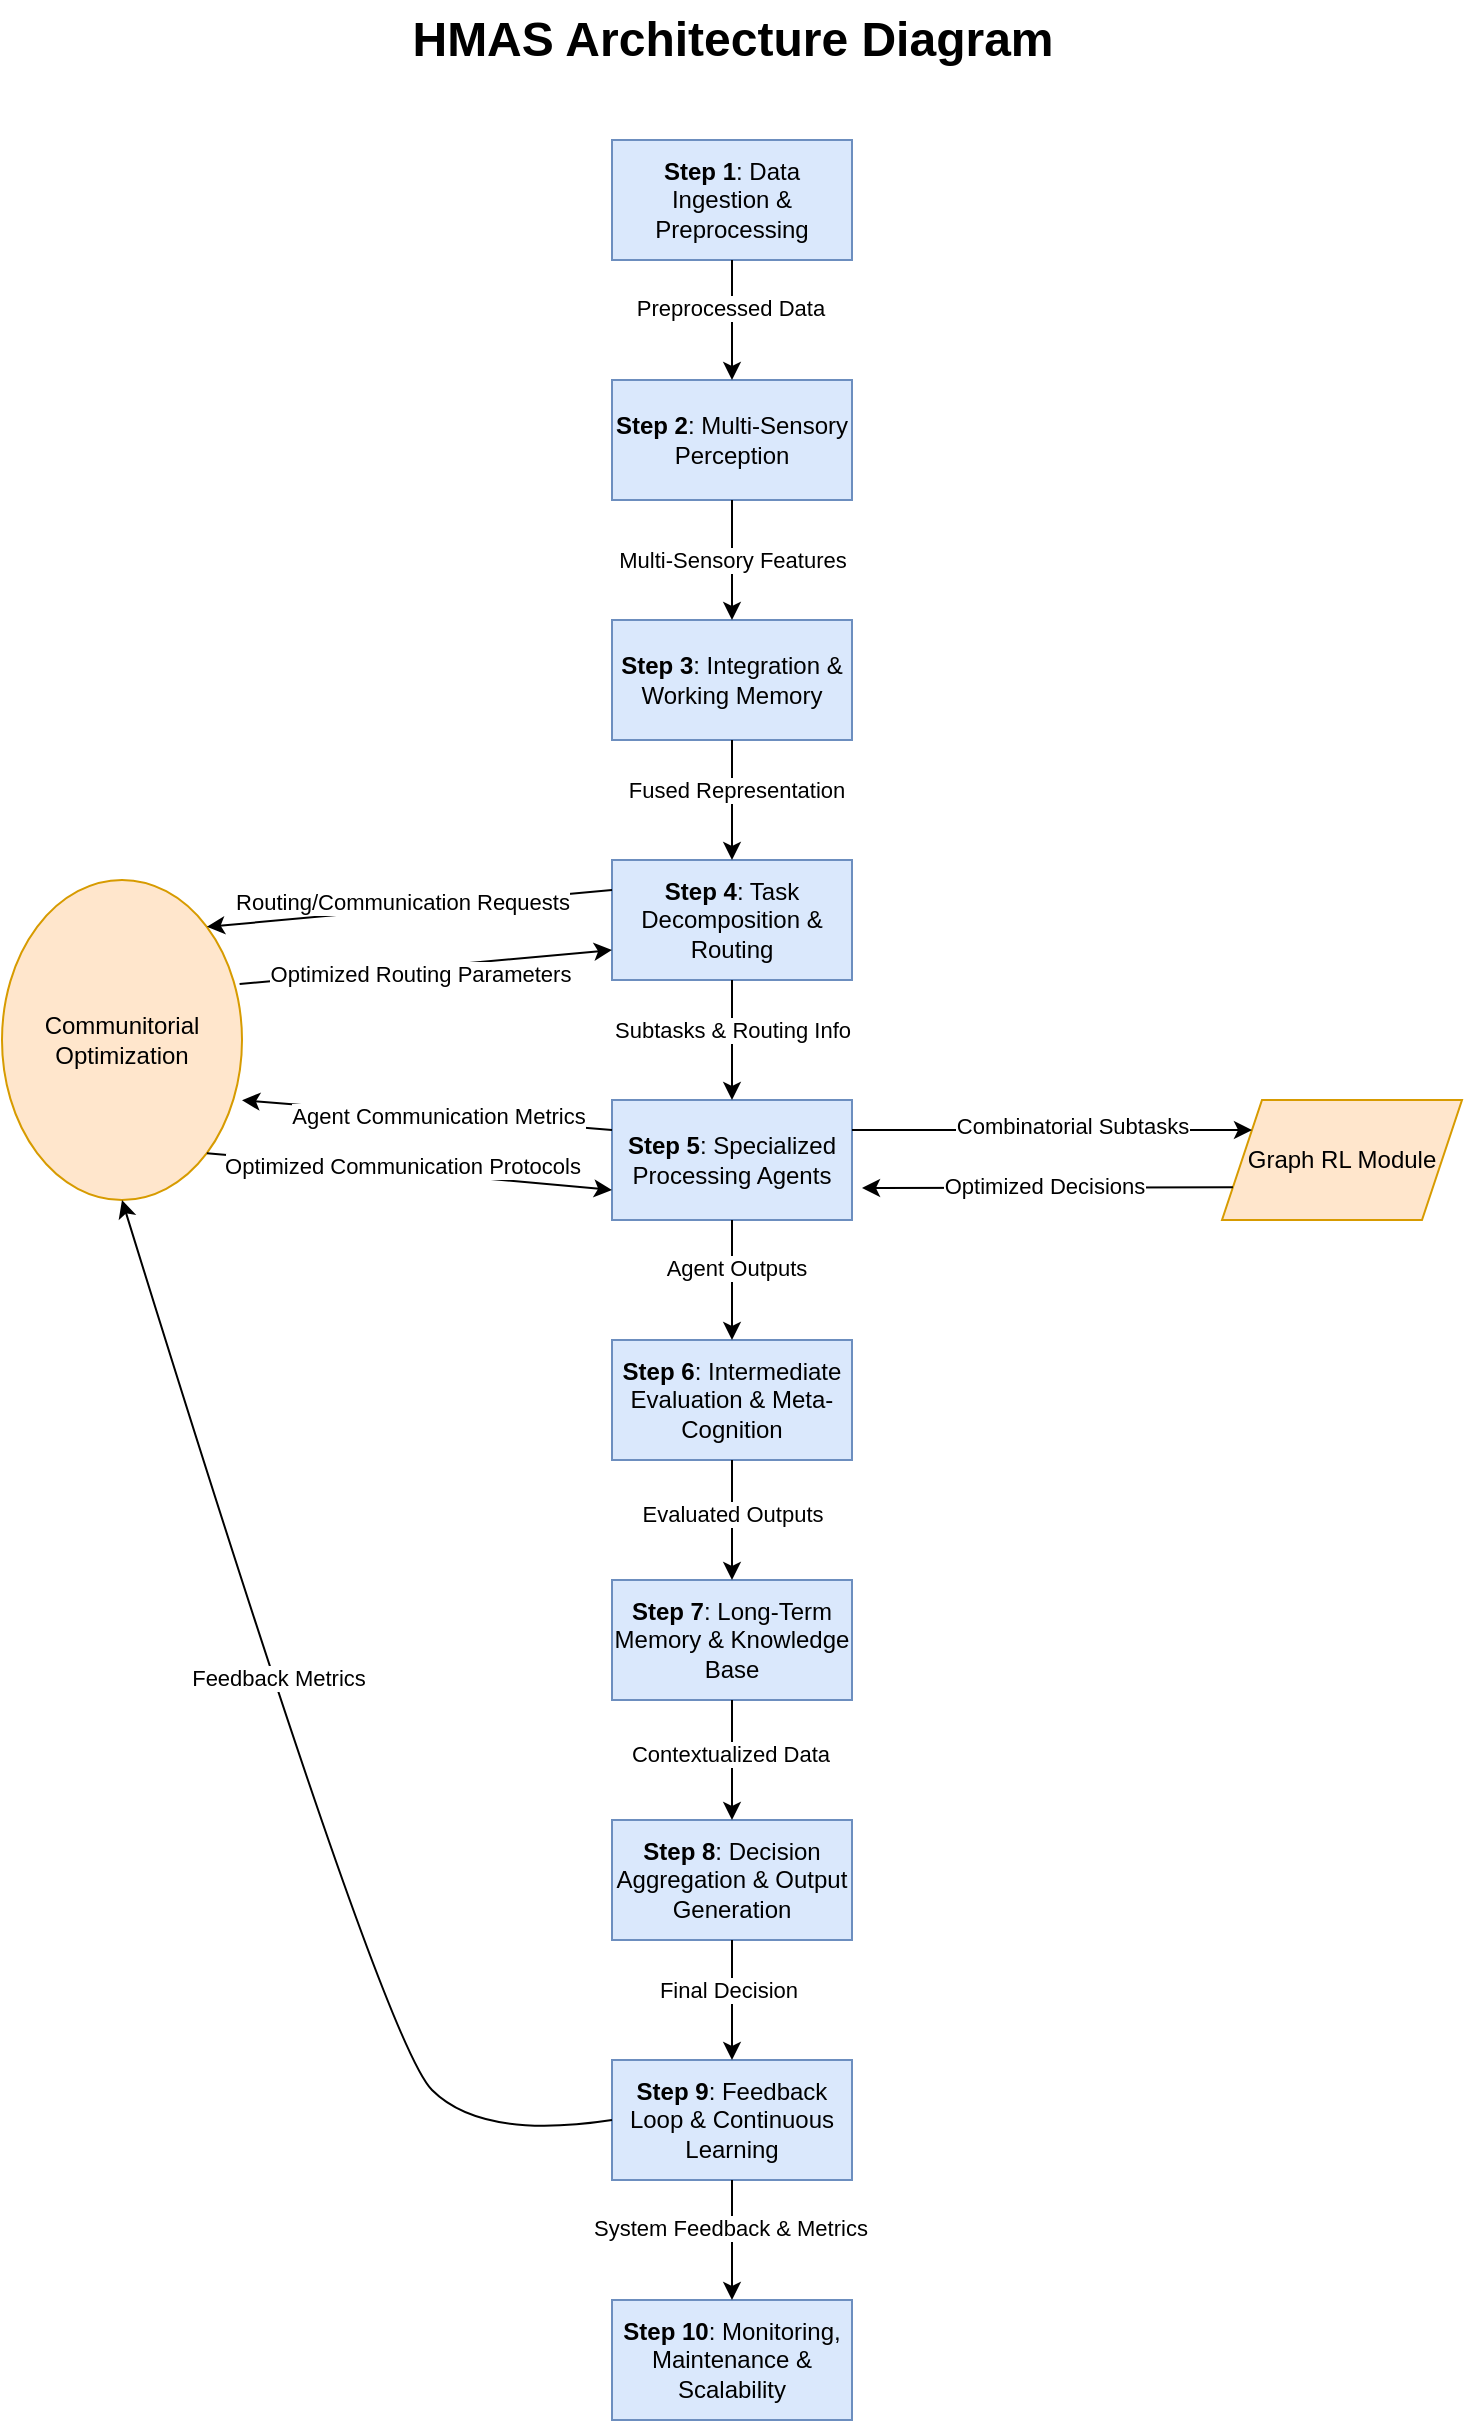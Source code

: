 <mxfile version="26.0.16">
  <diagram name="Page-1" id="xrQyVHr1ytASWisxXh-F">
    <mxGraphModel dx="2605" dy="1413" grid="1" gridSize="10" guides="1" tooltips="1" connect="1" arrows="1" fold="1" page="1" pageScale="1" pageWidth="1169" pageHeight="1654" math="0" shadow="0">
      <root>
        <mxCell id="0" />
        <mxCell id="1" parent="0" />
        <mxCell id="8wjY58HfIIRKGotfD0Fy-1" value="&lt;strong data-end=&quot;318&quot; data-start=&quot;308&quot;&gt;Step 1&lt;/strong&gt;: Data Ingestion &amp;amp; Preprocessing" style="rounded=0;whiteSpace=wrap;html=1;fillColor=#dae8fc;strokeColor=#6c8ebf;" vertex="1" parent="1">
          <mxGeometry x="524" y="80" width="120" height="60" as="geometry" />
        </mxCell>
        <mxCell id="8wjY58HfIIRKGotfD0Fy-2" value="&lt;strong data-end=&quot;370&quot; data-start=&quot;360&quot;&gt;Step 2&lt;/strong&gt;: Multi-Sensory Perception" style="rounded=0;whiteSpace=wrap;html=1;fillColor=#dae8fc;strokeColor=#6c8ebf;" vertex="1" parent="1">
          <mxGeometry x="524" y="200" width="120" height="60" as="geometry" />
        </mxCell>
        <mxCell id="8wjY58HfIIRKGotfD0Fy-3" value="&lt;strong data-end=&quot;416&quot; data-start=&quot;406&quot;&gt;Step 3&lt;/strong&gt;: Integration &amp;amp; Working Memory" style="rounded=0;whiteSpace=wrap;html=1;fillColor=#dae8fc;strokeColor=#6c8ebf;" vertex="1" parent="1">
          <mxGeometry x="524" y="320" width="120" height="60" as="geometry" />
        </mxCell>
        <mxCell id="8wjY58HfIIRKGotfD0Fy-4" value="&lt;strong data-end=&quot;466&quot; data-start=&quot;456&quot;&gt;Step 4&lt;/strong&gt;: Task Decomposition &amp;amp; Routing" style="rounded=0;whiteSpace=wrap;html=1;fillColor=#dae8fc;strokeColor=#6c8ebf;" vertex="1" parent="1">
          <mxGeometry x="524" y="440" width="120" height="60" as="geometry" />
        </mxCell>
        <mxCell id="8wjY58HfIIRKGotfD0Fy-5" value="&lt;strong data-end=&quot;516&quot; data-start=&quot;506&quot;&gt;Step 5&lt;/strong&gt;: Specialized Processing Agents" style="rounded=0;whiteSpace=wrap;html=1;fillColor=#dae8fc;strokeColor=#6c8ebf;" vertex="1" parent="1">
          <mxGeometry x="524" y="560" width="120" height="60" as="geometry" />
        </mxCell>
        <mxCell id="8wjY58HfIIRKGotfD0Fy-6" value="&lt;strong data-end=&quot;567&quot; data-start=&quot;557&quot;&gt;Step 6&lt;/strong&gt;: Intermediate Evaluation &amp;amp; Meta-Cognition" style="rounded=0;whiteSpace=wrap;html=1;fillColor=#dae8fc;strokeColor=#6c8ebf;" vertex="1" parent="1">
          <mxGeometry x="524" y="680" width="120" height="60" as="geometry" />
        </mxCell>
        <mxCell id="8wjY58HfIIRKGotfD0Fy-7" value="&lt;strong data-end=&quot;629&quot; data-start=&quot;619&quot;&gt;Step 7&lt;/strong&gt;: Long-Term Memory &amp;amp; Knowledge Base" style="rounded=0;whiteSpace=wrap;html=1;fillColor=#dae8fc;strokeColor=#6c8ebf;" vertex="1" parent="1">
          <mxGeometry x="524" y="800" width="120" height="60" as="geometry" />
        </mxCell>
        <mxCell id="8wjY58HfIIRKGotfD0Fy-8" value="&lt;strong data-end=&quot;684&quot; data-start=&quot;674&quot;&gt;Step 8&lt;/strong&gt;: Decision Aggregation &amp;amp; Output Generation" style="rounded=0;whiteSpace=wrap;html=1;fillColor=#dae8fc;strokeColor=#6c8ebf;" vertex="1" parent="1">
          <mxGeometry x="524" y="920" width="120" height="60" as="geometry" />
        </mxCell>
        <mxCell id="8wjY58HfIIRKGotfD0Fy-9" value="&lt;strong data-end=&quot;746&quot; data-start=&quot;736&quot;&gt;Step 9&lt;/strong&gt;: Feedback Loop &amp;amp; Continuous Learning" style="rounded=0;whiteSpace=wrap;html=1;fillColor=#dae8fc;strokeColor=#6c8ebf;" vertex="1" parent="1">
          <mxGeometry x="524" y="1040" width="120" height="60" as="geometry" />
        </mxCell>
        <mxCell id="8wjY58HfIIRKGotfD0Fy-10" value="&lt;strong data-end=&quot;804&quot; data-start=&quot;793&quot;&gt;Step 10&lt;/strong&gt;: Monitoring, Maintenance &amp;amp; Scalability" style="rounded=0;whiteSpace=wrap;html=1;fillColor=#dae8fc;strokeColor=#6c8ebf;" vertex="1" parent="1">
          <mxGeometry x="524" y="1160" width="120" height="60" as="geometry" />
        </mxCell>
        <mxCell id="8wjY58HfIIRKGotfD0Fy-17" value="Communitorial Optimization" style="ellipse;whiteSpace=wrap;html=1;fillColor=#ffe6cc;strokeColor=#d79b00;" vertex="1" parent="1">
          <mxGeometry x="219" y="450" width="120" height="160" as="geometry" />
        </mxCell>
        <mxCell id="8wjY58HfIIRKGotfD0Fy-18" value="Graph RL Module" style="shape=parallelogram;perimeter=parallelogramPerimeter;whiteSpace=wrap;html=1;fixedSize=1;fillColor=#ffe6cc;strokeColor=#d79b00;" vertex="1" parent="1">
          <mxGeometry x="829" y="560" width="120" height="60" as="geometry" />
        </mxCell>
        <mxCell id="8wjY58HfIIRKGotfD0Fy-19" value="" style="endArrow=classic;html=1;rounded=0;entryX=0.5;entryY=0;entryDx=0;entryDy=0;" edge="1" parent="1" source="8wjY58HfIIRKGotfD0Fy-1" target="8wjY58HfIIRKGotfD0Fy-2">
          <mxGeometry width="50" height="50" relative="1" as="geometry">
            <mxPoint x="884" y="350" as="sourcePoint" />
            <mxPoint x="704" y="290" as="targetPoint" />
            <Array as="points" />
          </mxGeometry>
        </mxCell>
        <mxCell id="8wjY58HfIIRKGotfD0Fy-40" value="Preprocessed Data" style="edgeLabel;html=1;align=center;verticalAlign=middle;resizable=0;points=[];" vertex="1" connectable="0" parent="8wjY58HfIIRKGotfD0Fy-19">
          <mxGeometry x="-0.223" y="-1" relative="1" as="geometry">
            <mxPoint as="offset" />
          </mxGeometry>
        </mxCell>
        <mxCell id="8wjY58HfIIRKGotfD0Fy-20" value="" style="endArrow=classic;html=1;rounded=0;entryX=0.5;entryY=0;entryDx=0;entryDy=0;" edge="1" parent="1" source="8wjY58HfIIRKGotfD0Fy-2" target="8wjY58HfIIRKGotfD0Fy-3">
          <mxGeometry width="50" height="50" relative="1" as="geometry">
            <mxPoint x="784" y="330" as="sourcePoint" />
            <mxPoint x="844" y="280" as="targetPoint" />
          </mxGeometry>
        </mxCell>
        <mxCell id="8wjY58HfIIRKGotfD0Fy-41" value="Multi-Sensory Features" style="edgeLabel;html=1;align=center;verticalAlign=middle;resizable=0;points=[];" vertex="1" connectable="0" parent="8wjY58HfIIRKGotfD0Fy-20">
          <mxGeometry x="-0.018" relative="1" as="geometry">
            <mxPoint as="offset" />
          </mxGeometry>
        </mxCell>
        <mxCell id="8wjY58HfIIRKGotfD0Fy-22" value="" style="endArrow=classic;html=1;rounded=0;" edge="1" parent="1" source="8wjY58HfIIRKGotfD0Fy-3" target="8wjY58HfIIRKGotfD0Fy-4">
          <mxGeometry width="50" height="50" relative="1" as="geometry">
            <mxPoint x="964" y="330" as="sourcePoint" />
            <mxPoint x="1024" y="280" as="targetPoint" />
          </mxGeometry>
        </mxCell>
        <mxCell id="8wjY58HfIIRKGotfD0Fy-42" value="Fused Representation" style="edgeLabel;html=1;align=center;verticalAlign=middle;resizable=0;points=[];" vertex="1" connectable="0" parent="8wjY58HfIIRKGotfD0Fy-22">
          <mxGeometry x="-0.172" y="2" relative="1" as="geometry">
            <mxPoint as="offset" />
          </mxGeometry>
        </mxCell>
        <mxCell id="8wjY58HfIIRKGotfD0Fy-23" value="" style="endArrow=classic;html=1;rounded=0;exitX=0.5;exitY=1;exitDx=0;exitDy=0;entryX=0.5;entryY=0;entryDx=0;entryDy=0;" edge="1" parent="1" source="8wjY58HfIIRKGotfD0Fy-4" target="8wjY58HfIIRKGotfD0Fy-5">
          <mxGeometry width="50" height="50" relative="1" as="geometry">
            <mxPoint x="1124" y="310" as="sourcePoint" />
            <mxPoint x="1174" y="260" as="targetPoint" />
          </mxGeometry>
        </mxCell>
        <mxCell id="8wjY58HfIIRKGotfD0Fy-43" value="Subtasks &amp;amp; Routing Info" style="edgeLabel;html=1;align=center;verticalAlign=middle;resizable=0;points=[];" vertex="1" connectable="0" parent="8wjY58HfIIRKGotfD0Fy-23">
          <mxGeometry x="-0.172" relative="1" as="geometry">
            <mxPoint as="offset" />
          </mxGeometry>
        </mxCell>
        <mxCell id="8wjY58HfIIRKGotfD0Fy-35" value="" style="endArrow=classic;html=1;rounded=0;exitX=0.5;exitY=1;exitDx=0;exitDy=0;entryX=0.5;entryY=0;entryDx=0;entryDy=0;" edge="1" parent="1" source="8wjY58HfIIRKGotfD0Fy-5" target="8wjY58HfIIRKGotfD0Fy-6">
          <mxGeometry width="50" height="50" relative="1" as="geometry">
            <mxPoint x="574" y="580" as="sourcePoint" />
            <mxPoint x="624" y="530" as="targetPoint" />
          </mxGeometry>
        </mxCell>
        <mxCell id="8wjY58HfIIRKGotfD0Fy-44" value="Agent Outputs" style="edgeLabel;html=1;align=center;verticalAlign=middle;resizable=0;points=[];" vertex="1" connectable="0" parent="8wjY58HfIIRKGotfD0Fy-35">
          <mxGeometry x="-0.223" y="2" relative="1" as="geometry">
            <mxPoint as="offset" />
          </mxGeometry>
        </mxCell>
        <mxCell id="8wjY58HfIIRKGotfD0Fy-36" value="" style="endArrow=classic;html=1;rounded=0;exitX=0.5;exitY=1;exitDx=0;exitDy=0;entryX=0.5;entryY=0;entryDx=0;entryDy=0;" edge="1" parent="1" source="8wjY58HfIIRKGotfD0Fy-6" target="8wjY58HfIIRKGotfD0Fy-7">
          <mxGeometry width="50" height="50" relative="1" as="geometry">
            <mxPoint x="354" y="630" as="sourcePoint" />
            <mxPoint x="404" y="580" as="targetPoint" />
          </mxGeometry>
        </mxCell>
        <mxCell id="8wjY58HfIIRKGotfD0Fy-45" value="Evaluated Outputs" style="edgeLabel;html=1;align=center;verticalAlign=middle;resizable=0;points=[];" vertex="1" connectable="0" parent="8wjY58HfIIRKGotfD0Fy-36">
          <mxGeometry x="-0.12" relative="1" as="geometry">
            <mxPoint as="offset" />
          </mxGeometry>
        </mxCell>
        <mxCell id="8wjY58HfIIRKGotfD0Fy-37" value="" style="endArrow=classic;html=1;rounded=0;exitX=0.5;exitY=1;exitDx=0;exitDy=0;entryX=0.5;entryY=0;entryDx=0;entryDy=0;" edge="1" parent="1" source="8wjY58HfIIRKGotfD0Fy-7" target="8wjY58HfIIRKGotfD0Fy-8">
          <mxGeometry width="50" height="50" relative="1" as="geometry">
            <mxPoint x="414" y="750" as="sourcePoint" />
            <mxPoint x="464" y="700" as="targetPoint" />
          </mxGeometry>
        </mxCell>
        <mxCell id="8wjY58HfIIRKGotfD0Fy-46" value="Contextualized Data" style="edgeLabel;html=1;align=center;verticalAlign=middle;resizable=0;points=[];" vertex="1" connectable="0" parent="8wjY58HfIIRKGotfD0Fy-37">
          <mxGeometry x="-0.109" y="-1" relative="1" as="geometry">
            <mxPoint as="offset" />
          </mxGeometry>
        </mxCell>
        <mxCell id="8wjY58HfIIRKGotfD0Fy-38" value="" style="endArrow=classic;html=1;rounded=0;exitX=0.5;exitY=1;exitDx=0;exitDy=0;entryX=0.5;entryY=0;entryDx=0;entryDy=0;" edge="1" parent="1" source="8wjY58HfIIRKGotfD0Fy-8" target="8wjY58HfIIRKGotfD0Fy-9">
          <mxGeometry width="50" height="50" relative="1" as="geometry">
            <mxPoint x="454" y="860" as="sourcePoint" />
            <mxPoint x="504" y="810" as="targetPoint" />
          </mxGeometry>
        </mxCell>
        <mxCell id="8wjY58HfIIRKGotfD0Fy-47" value="Final Decision" style="edgeLabel;html=1;align=center;verticalAlign=middle;resizable=0;points=[];" vertex="1" connectable="0" parent="8wjY58HfIIRKGotfD0Fy-38">
          <mxGeometry x="-0.189" y="-2" relative="1" as="geometry">
            <mxPoint as="offset" />
          </mxGeometry>
        </mxCell>
        <mxCell id="8wjY58HfIIRKGotfD0Fy-39" value="" style="endArrow=classic;html=1;rounded=0;exitX=0.5;exitY=1;exitDx=0;exitDy=0;entryX=0.5;entryY=0;entryDx=0;entryDy=0;" edge="1" parent="1" source="8wjY58HfIIRKGotfD0Fy-9" target="8wjY58HfIIRKGotfD0Fy-10">
          <mxGeometry width="50" height="50" relative="1" as="geometry">
            <mxPoint x="444" y="920" as="sourcePoint" />
            <mxPoint x="494" y="870" as="targetPoint" />
          </mxGeometry>
        </mxCell>
        <mxCell id="8wjY58HfIIRKGotfD0Fy-48" value="System Feedback &amp;amp; Metrics" style="edgeLabel;html=1;align=center;verticalAlign=middle;resizable=0;points=[];" vertex="1" connectable="0" parent="8wjY58HfIIRKGotfD0Fy-39">
          <mxGeometry x="-0.216" y="-1" relative="1" as="geometry">
            <mxPoint as="offset" />
          </mxGeometry>
        </mxCell>
        <mxCell id="8wjY58HfIIRKGotfD0Fy-49" value="HMAS Architecture Diagram" style="text;strokeColor=none;fillColor=none;html=1;fontSize=24;fontStyle=1;verticalAlign=middle;align=center;" vertex="1" parent="1">
          <mxGeometry x="534" y="10" width="100" height="40" as="geometry" />
        </mxCell>
        <mxCell id="8wjY58HfIIRKGotfD0Fy-50" value="" style="endArrow=classic;html=1;rounded=0;exitX=1;exitY=0.25;exitDx=0;exitDy=0;entryX=0.125;entryY=0.25;entryDx=0;entryDy=0;entryPerimeter=0;" edge="1" parent="1" source="8wjY58HfIIRKGotfD0Fy-5" target="8wjY58HfIIRKGotfD0Fy-18">
          <mxGeometry width="50" height="50" relative="1" as="geometry">
            <mxPoint x="679" y="610" as="sourcePoint" />
            <mxPoint x="739" y="569" as="targetPoint" />
          </mxGeometry>
        </mxCell>
        <mxCell id="8wjY58HfIIRKGotfD0Fy-52" value="Combinatorial Subtasks" style="edgeLabel;html=1;align=center;verticalAlign=middle;resizable=0;points=[];" vertex="1" connectable="0" parent="8wjY58HfIIRKGotfD0Fy-50">
          <mxGeometry x="0.099" y="2" relative="1" as="geometry">
            <mxPoint as="offset" />
          </mxGeometry>
        </mxCell>
        <mxCell id="8wjY58HfIIRKGotfD0Fy-51" value="" style="endArrow=classic;html=1;rounded=0;exitX=0;exitY=0.75;exitDx=0;exitDy=0;" edge="1" parent="1" source="8wjY58HfIIRKGotfD0Fy-18">
          <mxGeometry width="50" height="50" relative="1" as="geometry">
            <mxPoint x="669" y="650" as="sourcePoint" />
            <mxPoint x="649" y="604" as="targetPoint" />
          </mxGeometry>
        </mxCell>
        <mxCell id="8wjY58HfIIRKGotfD0Fy-53" value="Optimized Decisions" style="edgeLabel;html=1;align=center;verticalAlign=middle;resizable=0;points=[];" vertex="1" connectable="0" parent="8wjY58HfIIRKGotfD0Fy-51">
          <mxGeometry x="0.027" y="-1" relative="1" as="geometry">
            <mxPoint as="offset" />
          </mxGeometry>
        </mxCell>
        <mxCell id="8wjY58HfIIRKGotfD0Fy-54" value="" style="endArrow=classic;html=1;rounded=0;entryX=1;entryY=0;entryDx=0;entryDy=0;exitX=0;exitY=0.25;exitDx=0;exitDy=0;" edge="1" parent="1" source="8wjY58HfIIRKGotfD0Fy-4" target="8wjY58HfIIRKGotfD0Fy-17">
          <mxGeometry width="50" height="50" relative="1" as="geometry">
            <mxPoint x="524" y="470" as="sourcePoint" />
            <mxPoint x="489" y="460" as="targetPoint" />
          </mxGeometry>
        </mxCell>
        <mxCell id="8wjY58HfIIRKGotfD0Fy-55" value="Routing/Communication Requests" style="edgeLabel;html=1;align=center;verticalAlign=middle;resizable=0;points=[];" vertex="1" connectable="0" parent="8wjY58HfIIRKGotfD0Fy-54">
          <mxGeometry x="0.33" relative="1" as="geometry">
            <mxPoint x="30" y="-7" as="offset" />
          </mxGeometry>
        </mxCell>
        <mxCell id="8wjY58HfIIRKGotfD0Fy-56" value="" style="endArrow=classic;html=1;rounded=0;entryX=1;entryY=0.688;entryDx=0;entryDy=0;exitX=0;exitY=0.25;exitDx=0;exitDy=0;entryPerimeter=0;" edge="1" parent="1" source="8wjY58HfIIRKGotfD0Fy-5" target="8wjY58HfIIRKGotfD0Fy-17">
          <mxGeometry width="50" height="50" relative="1" as="geometry">
            <mxPoint x="509" y="580" as="sourcePoint" />
            <mxPoint x="459" y="580" as="targetPoint" />
          </mxGeometry>
        </mxCell>
        <mxCell id="8wjY58HfIIRKGotfD0Fy-57" value="Agent Communication Metrics" style="edgeLabel;html=1;align=center;verticalAlign=middle;resizable=0;points=[];" vertex="1" connectable="0" parent="8wjY58HfIIRKGotfD0Fy-56">
          <mxGeometry x="-0.052" relative="1" as="geometry">
            <mxPoint as="offset" />
          </mxGeometry>
        </mxCell>
        <mxCell id="8wjY58HfIIRKGotfD0Fy-58" value="" style="curved=1;endArrow=classic;html=1;rounded=0;exitX=0;exitY=0.5;exitDx=0;exitDy=0;entryX=0.5;entryY=1;entryDx=0;entryDy=0;" edge="1" parent="1" source="8wjY58HfIIRKGotfD0Fy-9" target="8wjY58HfIIRKGotfD0Fy-17">
          <mxGeometry width="50" height="50" relative="1" as="geometry">
            <mxPoint x="409" y="1080" as="sourcePoint" />
            <mxPoint x="419" y="750" as="targetPoint" />
            <Array as="points">
              <mxPoint x="459" y="1080" />
              <mxPoint x="409" y="1030" />
            </Array>
          </mxGeometry>
        </mxCell>
        <mxCell id="8wjY58HfIIRKGotfD0Fy-59" value="Feedback Metrics" style="edgeLabel;html=1;align=center;verticalAlign=middle;resizable=0;points=[];" vertex="1" connectable="0" parent="8wjY58HfIIRKGotfD0Fy-58">
          <mxGeometry x="0.431" y="1" relative="1" as="geometry">
            <mxPoint x="30" y="82" as="offset" />
          </mxGeometry>
        </mxCell>
        <mxCell id="8wjY58HfIIRKGotfD0Fy-60" value="" style="endArrow=classic;html=1;rounded=0;exitX=1;exitY=1;exitDx=0;exitDy=0;entryX=0;entryY=0.75;entryDx=0;entryDy=0;" edge="1" parent="1" source="8wjY58HfIIRKGotfD0Fy-17" target="8wjY58HfIIRKGotfD0Fy-5">
          <mxGeometry width="50" height="50" relative="1" as="geometry">
            <mxPoint x="369" y="660" as="sourcePoint" />
            <mxPoint x="419" y="610" as="targetPoint" />
          </mxGeometry>
        </mxCell>
        <mxCell id="8wjY58HfIIRKGotfD0Fy-64" value="Optimized Communication Protocols" style="edgeLabel;html=1;align=center;verticalAlign=middle;resizable=0;points=[];" vertex="1" connectable="0" parent="8wjY58HfIIRKGotfD0Fy-60">
          <mxGeometry x="-0.184" y="1" relative="1" as="geometry">
            <mxPoint x="15" as="offset" />
          </mxGeometry>
        </mxCell>
        <mxCell id="8wjY58HfIIRKGotfD0Fy-65" value="" style="endArrow=classic;html=1;rounded=0;exitX=0.99;exitY=0.325;exitDx=0;exitDy=0;exitPerimeter=0;entryX=0;entryY=0.75;entryDx=0;entryDy=0;" edge="1" parent="1" source="8wjY58HfIIRKGotfD0Fy-17" target="8wjY58HfIIRKGotfD0Fy-4">
          <mxGeometry width="50" height="50" relative="1" as="geometry">
            <mxPoint x="399" y="540" as="sourcePoint" />
            <mxPoint x="449" y="490" as="targetPoint" />
          </mxGeometry>
        </mxCell>
        <mxCell id="8wjY58HfIIRKGotfD0Fy-66" value="Optimized Routing Parameters" style="edgeLabel;html=1;align=center;verticalAlign=middle;resizable=0;points=[];" vertex="1" connectable="0" parent="8wjY58HfIIRKGotfD0Fy-65">
          <mxGeometry x="-0.16" y="-2" relative="1" as="geometry">
            <mxPoint x="12" as="offset" />
          </mxGeometry>
        </mxCell>
      </root>
    </mxGraphModel>
  </diagram>
</mxfile>
